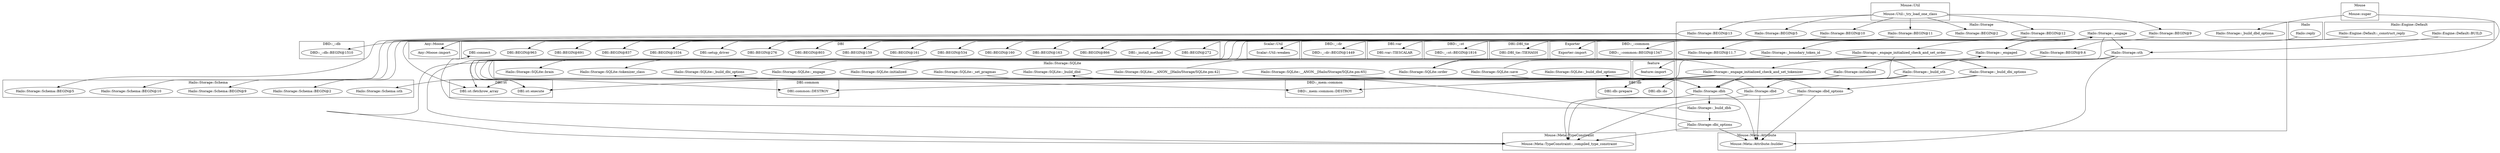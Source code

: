 digraph {
graph [overlap=false]
subgraph cluster_Mouse_Meta_Attribute {
	label="Mouse::Meta::Attribute";
	"Mouse::Meta::Attribute::builder";
}
subgraph cluster_Hailo_Storage_SQLite {
	label="Hailo::Storage::SQLite";
	"Hailo::Storage::SQLite::__ANON__[Hailo/Storage/SQLite.pm:65]";
	"Hailo::Storage::SQLite::brain";
	"Hailo::Storage::SQLite::initialized";
	"Hailo::Storage::SQLite::tokenizer_class";
	"Hailo::Storage::SQLite::__ANON__[Hailo/Storage/SQLite.pm:42]";
	"Hailo::Storage::SQLite::_build_dbd";
	"Hailo::Storage::SQLite::_set_pragmas";
	"Hailo::Storage::SQLite::_build_dbi_options";
	"Hailo::Storage::SQLite::order";
	"Hailo::Storage::SQLite::save";
	"Hailo::Storage::SQLite::_build_dbd_options";
	"Hailo::Storage::SQLite::_engage";
}
subgraph cluster_feature {
	label="feature";
	"feature::import";
}
subgraph cluster_Mouse_Meta_TypeConstraint {
	label="Mouse::Meta::TypeConstraint";
	"Mouse::Meta::TypeConstraint::_compiled_type_constraint";
}
subgraph cluster_DBI {
	label="DBI";
	"DBI::BEGIN@866";
	"DBI::BEGIN@163";
	"DBI::BEGIN@160";
	"DBI::BEGIN@534";
	"DBI::BEGIN@161";
	"DBI::BEGIN@159";
	"DBI::BEGIN@803";
	"DBI::BEGIN@276";
	"DBI::setup_driver";
	"DBI::BEGIN@1034";
	"DBI::BEGIN@837";
	"DBI::BEGIN@691";
	"DBI::BEGIN@963";
	"DBI::BEGIN@272";
	"DBI::_install_method";
	"DBI::connect";
}
subgraph cluster_Hailo_Storage_Schema {
	label="Hailo::Storage::Schema";
	"Hailo::Storage::Schema::sth";
	"Hailo::Storage::Schema::BEGIN@5";
	"Hailo::Storage::Schema::BEGIN@2";
	"Hailo::Storage::Schema::BEGIN@10";
	"Hailo::Storage::Schema::BEGIN@9";
}
subgraph cluster_Any_Moose {
	label="Any::Moose";
	"Any::Moose::import";
}
subgraph cluster_DBI_common {
	label="DBI::common";
	"DBI::common::DESTROY";
}
subgraph cluster_DBI_db {
	label="DBI::db";
	"DBI::db::do";
	"DBI::db::prepare";
}
subgraph cluster_Hailo {
	label="Hailo";
	"Hailo::reply";
}
subgraph cluster_Scalar_Util {
	label="Scalar::Util";
	"Scalar::Util::weaken";
}
subgraph cluster_Hailo_Storage {
	label="Hailo::Storage";
	"Hailo::Storage::BEGIN@5";
	"Hailo::Storage::sth";
	"Hailo::Storage::BEGIN@10";
	"Hailo::Storage::dbd";
	"Hailo::Storage::_engage";
	"Hailo::Storage::BEGIN@12";
	"Hailo::Storage::dbd_options";
	"Hailo::Storage::BEGIN@9.6";
	"Hailo::Storage::BEGIN@13";
	"Hailo::Storage::_build_dbd_options";
	"Hailo::Storage::initialized";
	"Hailo::Storage::_engage_initialized_check_and_set_tokenizer";
	"Hailo::Storage::BEGIN@9";
	"Hailo::Storage::_build_dbi_options";
	"Hailo::Storage::dbh";
	"Hailo::Storage::_boundary_token_id";
	"Hailo::Storage::_build_dbh";
	"Hailo::Storage::dbi_options";
	"Hailo::Storage::_build_sth";
	"Hailo::Storage::BEGIN@11";
	"Hailo::Storage::_engage_initialized_check_and_set_order";
	"Hailo::Storage::BEGIN@11.7";
	"Hailo::Storage::_engaged";
	"Hailo::Storage::BEGIN@2";
}
subgraph cluster_DBD___dr {
	label="DBD::_::dr";
	"DBD::_::dr::BEGIN@1449";
}
subgraph cluster_DBI_var {
	label="DBI::var";
	"DBI::var::TIESCALAR";
}
subgraph cluster_DBD___st {
	label="DBD::_::st";
	"DBD::_::st::BEGIN@1816";
}
subgraph cluster_DBI_DBI_tie {
	label="DBI::DBI_tie";
	"DBI::DBI_tie::TIEHASH";
}
subgraph cluster_Mouse {
	label="Mouse";
	"Mouse::super";
}
subgraph cluster_Mouse_Util {
	label="Mouse::Util";
	"Mouse::Util::_try_load_one_class";
}
subgraph cluster_Exporter {
	label="Exporter";
	"Exporter::import";
}
subgraph cluster_DBD___common {
	label="DBD::_::common";
	"DBD::_::common::BEGIN@1347";
}
subgraph cluster_DBD___db {
	label="DBD::_::db";
	"DBD::_::db::BEGIN@1510";
}
subgraph cluster_Hailo_Engine_Default {
	label="Hailo::Engine::Default";
	"Hailo::Engine::Default::_construct_reply";
	"Hailo::Engine::Default::BUILD";
}
subgraph cluster_DBI_st {
	label="DBI::st";
	"DBI::st::fetchrow_array";
	"DBI::st::execute";
}
subgraph cluster_DBD__mem_common {
	label="DBD::_mem::common";
	"DBD::_mem::common::DESTROY";
}
"Hailo::Storage::BEGIN@12" -> "DBD::_::st::BEGIN@1816";
"Mouse::Util::_try_load_one_class" -> "Hailo::Storage::BEGIN@5";
"Hailo::Storage::_engage" -> "Hailo::Storage::sth";
"Hailo::Engine::Default::BUILD" -> "Hailo::Storage::sth";
"Hailo::Storage::BEGIN@12" -> "DBI::BEGIN@160";
"Hailo::Storage::BEGIN@12" -> "DBI::BEGIN@803";
"Hailo::Storage::_build_sth" -> "Hailo::Storage::Schema::sth";
"Mouse::Util::_try_load_one_class" -> "Hailo::Storage::BEGIN@12";
"Hailo::Storage::_build_dbi_options" -> "Hailo::Storage::dbd_options";
"Hailo::Storage::BEGIN@12" -> "DBI::BEGIN@837";
"Hailo::Storage::BEGIN@12" -> "Scalar::Util::weaken";
"Mouse::super" -> "Hailo::Storage::initialized";
"Hailo::Storage::BEGIN@12" -> "DBI::BEGIN@963";
"Hailo::Storage::_engage_initialized_check_and_set_tokenizer" -> "Hailo::Storage::SQLite::tokenizer_class";
"Hailo::Storage::_engage_initialized_check_and_set_tokenizer" -> "DBD::_mem::common::DESTROY";
"Hailo::Storage::_engage_initialized_check_and_set_order" -> "DBD::_mem::common::DESTROY";
"Hailo::Storage::SQLite::__ANON__[Hailo/Storage/SQLite.pm:42]" -> "Hailo::Storage::_build_dbi_options";
"Hailo::Storage::_build_dbh" -> "Hailo::Storage::dbi_options";
"Hailo::Storage::BEGIN@12" -> "DBI::DBI_tie::TIEHASH";
"Hailo::Storage::BEGIN@12" -> "Exporter::import";
"Hailo::Storage::dbd_options" -> "Hailo::Storage::SQLite::_build_dbd_options";
"Hailo::Storage::_build_dbi_options" -> "Hailo::Storage::SQLite::brain";
"Hailo::Storage::dbh" -> "Mouse::Meta::TypeConstraint::_compiled_type_constraint";
"Hailo::Storage::sth" -> "Mouse::Meta::TypeConstraint::_compiled_type_constraint";
"Hailo::Storage::_boundary_token_id" -> "Mouse::Meta::TypeConstraint::_compiled_type_constraint";
"Hailo::Storage::dbd" -> "Mouse::Meta::TypeConstraint::_compiled_type_constraint";
"Hailo::Storage::dbi_options" -> "Mouse::Meta::TypeConstraint::_compiled_type_constraint";
"Hailo::Storage::dbd_options" -> "Mouse::Meta::TypeConstraint::_compiled_type_constraint";
"Mouse::Util::_try_load_one_class" -> "Hailo::Storage::BEGIN@10";
"Hailo::Storage::BEGIN@10" -> "Any::Moose::import";
"Hailo::Storage::BEGIN@11" -> "Any::Moose::import";
"Hailo::Storage::BEGIN@13" -> "Hailo::Storage::Schema::BEGIN@10";
"Hailo::Storage::BEGIN@12" -> "DBI::BEGIN@161";
"Hailo::Storage::BEGIN@9" -> "Hailo::Storage::BEGIN@9.6";
"Hailo::Storage::BEGIN@13" -> "Hailo::Storage::Schema::BEGIN@2";
"Hailo::Storage::BEGIN@12" -> "DBI::var::TIESCALAR";
"Hailo::Storage::_engage_initialized_check_and_set_tokenizer" -> "DBI::db::prepare";
"Hailo::Storage::_engage_initialized_check_and_set_order" -> "DBI::db::prepare";
"Mouse::Util::_try_load_one_class" -> "Hailo::Storage::BEGIN@13";
"Mouse::super" -> "Hailo::Storage::_build_dbd_options";
"Hailo::Storage::_engage_initialized_check_and_set_tokenizer" -> "DBI::st::fetchrow_array";
"Hailo::Storage::_engage_initialized_check_and_set_order" -> "DBI::st::fetchrow_array";
"Hailo::Storage::_engage" -> "DBI::st::fetchrow_array";
"Hailo::Storage::BEGIN@12" -> "DBI::BEGIN@272";
"Hailo::Storage::BEGIN@12" -> "DBI::_install_method";
"Mouse::Util::_try_load_one_class" -> "Hailo::Storage::BEGIN@11";
"Hailo::Storage::_engage" -> "Hailo::Storage::_engage_initialized_check_and_set_order";
"Hailo::Storage::BEGIN@9.6" -> "feature::import";
"Hailo::Storage::initialized" -> "DBI::db::do";
"Mouse::Util::_try_load_one_class" -> "Hailo::Storage::BEGIN@2";
"Hailo::Storage::BEGIN@12" -> "DBI::BEGIN@163";
"Hailo::Storage::BEGIN@12" -> "DBI::BEGIN@866";
"Hailo::Storage::_build_dbi_options" -> "Hailo::Storage::dbd";
"Hailo::Storage::_build_sth" -> "Hailo::Storage::dbd";
"Hailo::Storage::BEGIN@12" -> "DBD::_::common::BEGIN@1347";
"Hailo::Storage::_engage_initialized_check_and_set_order" -> "Hailo::Storage::SQLite::order";
"Hailo::Storage::_build_sth" -> "Hailo::Storage::SQLite::order";
"Hailo::Storage::BEGIN@12" -> "DBI::BEGIN@1034";
"Hailo::Storage::BEGIN@12" -> "DBI::BEGIN@691";
"Hailo::Storage::_engage" -> "Hailo::Storage::SQLite::initialized";
"Hailo::Storage::_engage_initialized_check_and_set_tokenizer" -> "Hailo::Storage::dbh";
"Hailo::Storage::SQLite::__ANON__[Hailo/Storage/SQLite.pm:65]" -> "Hailo::Storage::dbh";
"Hailo::Storage::_engage_initialized_check_and_set_order" -> "Hailo::Storage::dbh";
"Hailo::Storage::_build_sth" -> "Hailo::Storage::dbh";
"Hailo::Storage::SQLite::save" -> "Hailo::Storage::dbh";
"Hailo::Storage::initialized" -> "Hailo::Storage::dbh";
"Hailo::Storage::SQLite::_set_pragmas" -> "Hailo::Storage::dbh";
"Mouse::Util::_try_load_one_class" -> "Hailo::Storage::BEGIN@9";
"Hailo::Storage::sth" -> "Hailo::Storage::_build_sth";
"Hailo::Storage::BEGIN@12" -> "Hailo::Storage::BEGIN@11.7";
"Hailo::reply" -> "Hailo::Storage::_engaged";
"Hailo::Storage::_engage" -> "Hailo::Storage::_engaged";
"Hailo::Storage::SQLite::save" -> "Hailo::Storage::_engaged";
"Hailo::Storage::_build_dbh" -> "DBI::connect";
"Hailo::Storage::BEGIN@13" -> "Hailo::Storage::Schema::BEGIN@9";
"Hailo::Storage::BEGIN@13" -> "Hailo::Storage::Schema::BEGIN@5";
"Hailo::Storage::BEGIN@12" -> "DBI::BEGIN@534";
"Hailo::Storage::BEGIN@12" -> "DBI::BEGIN@159";
"Hailo::Storage::dbh" -> "Mouse::Meta::Attribute::builder";
"Hailo::Storage::sth" -> "Mouse::Meta::Attribute::builder";
"Hailo::Storage::dbd" -> "Mouse::Meta::Attribute::builder";
"Hailo::Storage::dbi_options" -> "Mouse::Meta::Attribute::builder";
"Hailo::Storage::dbd_options" -> "Mouse::Meta::Attribute::builder";
"Hailo::Storage::BEGIN@12" -> "DBI::setup_driver";
"Hailo::Storage::BEGIN@12" -> "DBI::BEGIN@276";
"Hailo::Storage::SQLite::_engage" -> "Hailo::Storage::_engage";
"Hailo::Storage::_engage_initialized_check_and_set_tokenizer" -> "DBI::common::DESTROY";
"Hailo::Storage::_engage_initialized_check_and_set_order" -> "DBI::common::DESTROY";
"Hailo::Storage::_engage_initialized_check_and_set_tokenizer" -> "DBI::st::execute";
"Hailo::Storage::_engage_initialized_check_and_set_order" -> "DBI::st::execute";
"Hailo::Storage::_engage" -> "DBI::st::execute";
"Hailo::Storage::_engage" -> "Hailo::Storage::_engage_initialized_check_and_set_tokenizer";
"Hailo::Storage::BEGIN@12" -> "DBD::_::db::BEGIN@1510";
"Hailo::Storage::dbh" -> "Hailo::Storage::_build_dbh";
"Hailo::Engine::Default::_construct_reply" -> "Hailo::Storage::_boundary_token_id";
"Hailo::Storage::_engage" -> "Hailo::Storage::_boundary_token_id";
"Hailo::Storage::dbd" -> "Hailo::Storage::SQLite::_build_dbd";
"Hailo::Storage::dbi_options" -> "Hailo::Storage::SQLite::_build_dbi_options";
"Hailo::Storage::BEGIN@12" -> "DBD::_::dr::BEGIN@1449";
}
